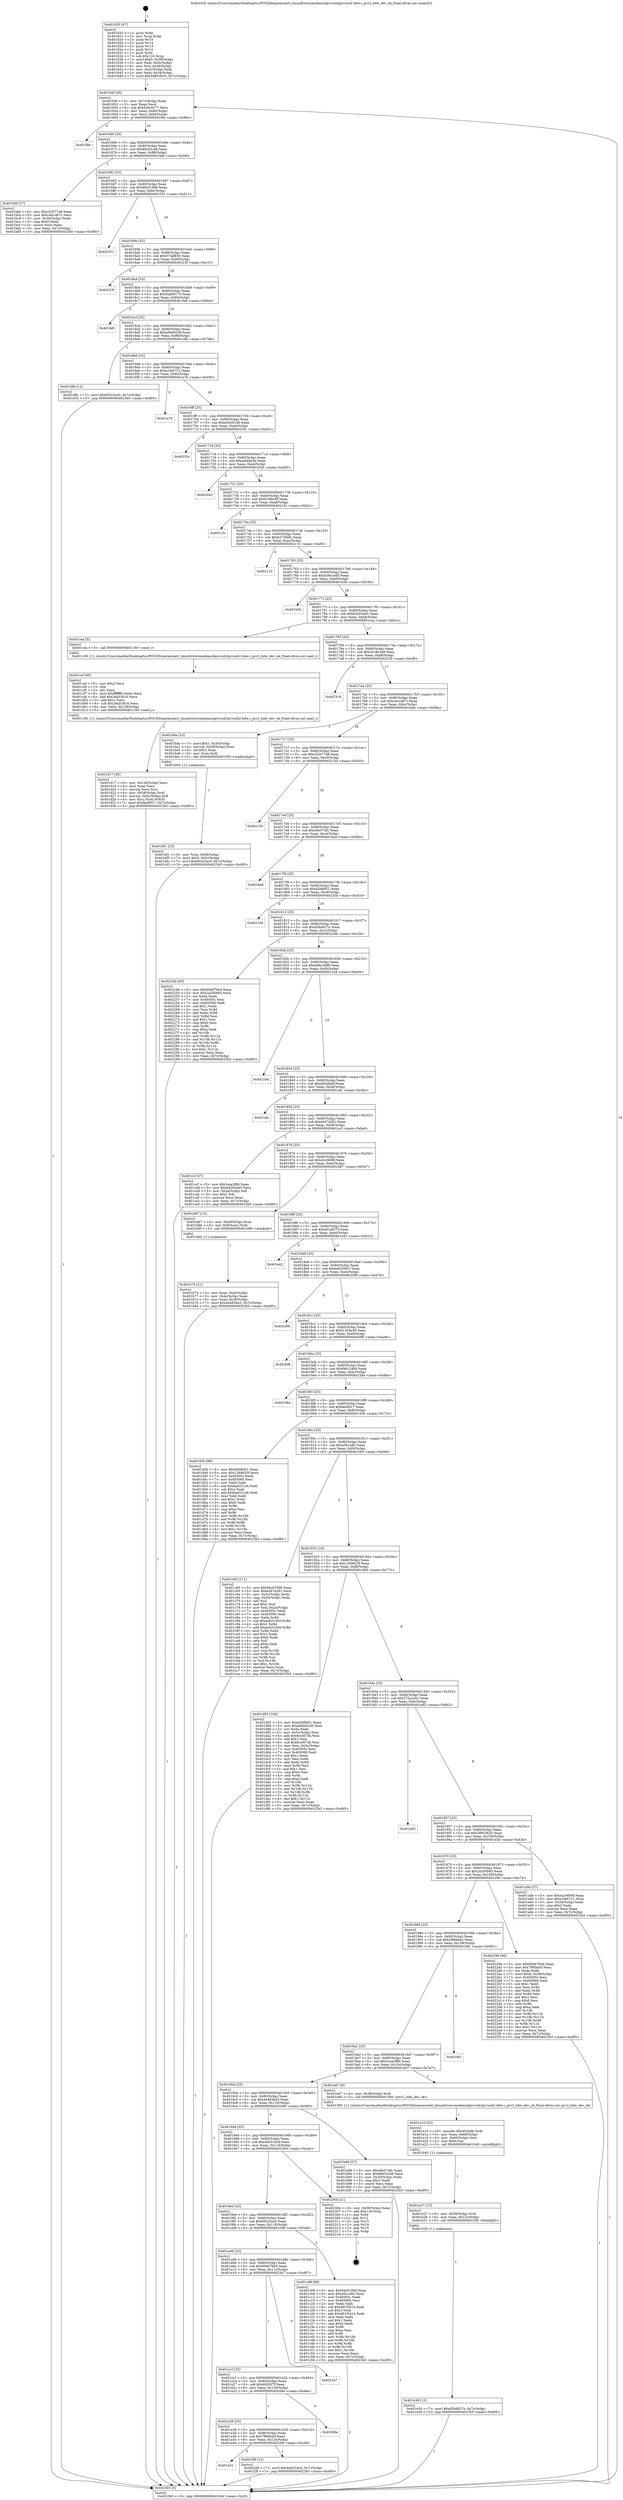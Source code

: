 digraph "0x401620" {
  label = "0x401620 (/mnt/c/Users/mathe/Desktop/tcc/POCII/binaries/extr_linuxdriversmediausbpvrusb2pvrusb2-hdw.c_pvr2_hdw_dev_ok_Final-ollvm.out::main(0))"
  labelloc = "t"
  node[shape=record]

  Entry [label="",width=0.3,height=0.3,shape=circle,fillcolor=black,style=filled]
  "0x40164f" [label="{
     0x40164f [26]\l
     | [instrs]\l
     &nbsp;&nbsp;0x40164f \<+3\>: mov -0x7c(%rbp),%eax\l
     &nbsp;&nbsp;0x401652 \<+2\>: mov %eax,%ecx\l
     &nbsp;&nbsp;0x401654 \<+6\>: sub $0x828c0c77,%ecx\l
     &nbsp;&nbsp;0x40165a \<+3\>: mov %eax,-0x80(%rbp)\l
     &nbsp;&nbsp;0x40165d \<+6\>: mov %ecx,-0x84(%rbp)\l
     &nbsp;&nbsp;0x401663 \<+6\>: je 0000000000401f8e \<main+0x96e\>\l
  }"]
  "0x401f8e" [label="{
     0x401f8e\l
  }", style=dashed]
  "0x401669" [label="{
     0x401669 [25]\l
     | [instrs]\l
     &nbsp;&nbsp;0x401669 \<+5\>: jmp 000000000040166e \<main+0x4e\>\l
     &nbsp;&nbsp;0x40166e \<+3\>: mov -0x80(%rbp),%eax\l
     &nbsp;&nbsp;0x401671 \<+5\>: sub $0x89e52ce6,%eax\l
     &nbsp;&nbsp;0x401676 \<+6\>: mov %eax,-0x88(%rbp)\l
     &nbsp;&nbsp;0x40167c \<+6\>: je 0000000000401bbf \<main+0x59f\>\l
  }"]
  Exit [label="",width=0.3,height=0.3,shape=circle,fillcolor=black,style=filled,peripheries=2]
  "0x401bbf" [label="{
     0x401bbf [27]\l
     | [instrs]\l
     &nbsp;&nbsp;0x401bbf \<+5\>: mov $0xc52077a8,%eax\l
     &nbsp;&nbsp;0x401bc4 \<+5\>: mov $0xc4a1d67c,%ecx\l
     &nbsp;&nbsp;0x401bc9 \<+3\>: mov -0x30(%rbp),%edx\l
     &nbsp;&nbsp;0x401bcc \<+3\>: cmp $0x0,%edx\l
     &nbsp;&nbsp;0x401bcf \<+3\>: cmove %ecx,%eax\l
     &nbsp;&nbsp;0x401bd2 \<+3\>: mov %eax,-0x7c(%rbp)\l
     &nbsp;&nbsp;0x401bd5 \<+5\>: jmp 00000000004023b5 \<main+0xd95\>\l
  }"]
  "0x401682" [label="{
     0x401682 [25]\l
     | [instrs]\l
     &nbsp;&nbsp;0x401682 \<+5\>: jmp 0000000000401687 \<main+0x67\>\l
     &nbsp;&nbsp;0x401687 \<+3\>: mov -0x80(%rbp),%eax\l
     &nbsp;&nbsp;0x40168a \<+5\>: sub $0x94c01906,%eax\l
     &nbsp;&nbsp;0x40168f \<+6\>: mov %eax,-0x8c(%rbp)\l
     &nbsp;&nbsp;0x401695 \<+6\>: je 0000000000402331 \<main+0xd11\>\l
  }"]
  "0x401a51" [label="{
     0x401a51\l
  }", style=dashed]
  "0x402331" [label="{
     0x402331\l
  }", style=dashed]
  "0x40169b" [label="{
     0x40169b [25]\l
     | [instrs]\l
     &nbsp;&nbsp;0x40169b \<+5\>: jmp 00000000004016a0 \<main+0x80\>\l
     &nbsp;&nbsp;0x4016a0 \<+3\>: mov -0x80(%rbp),%eax\l
     &nbsp;&nbsp;0x4016a3 \<+5\>: sub $0x973af850,%eax\l
     &nbsp;&nbsp;0x4016a8 \<+6\>: mov %eax,-0x90(%rbp)\l
     &nbsp;&nbsp;0x4016ae \<+6\>: je 000000000040223f \<main+0xc1f\>\l
  }"]
  "0x4022f8" [label="{
     0x4022f8 [12]\l
     | [instrs]\l
     &nbsp;&nbsp;0x4022f8 \<+7\>: movl $0x4dd31dcd,-0x7c(%rbp)\l
     &nbsp;&nbsp;0x4022ff \<+5\>: jmp 00000000004023b5 \<main+0xd95\>\l
  }"]
  "0x40223f" [label="{
     0x40223f\l
  }", style=dashed]
  "0x4016b4" [label="{
     0x4016b4 [25]\l
     | [instrs]\l
     &nbsp;&nbsp;0x4016b4 \<+5\>: jmp 00000000004016b9 \<main+0x99\>\l
     &nbsp;&nbsp;0x4016b9 \<+3\>: mov -0x80(%rbp),%eax\l
     &nbsp;&nbsp;0x4016bc \<+5\>: sub $0x9ad09173,%eax\l
     &nbsp;&nbsp;0x4016c1 \<+6\>: mov %eax,-0x94(%rbp)\l
     &nbsp;&nbsp;0x4016c7 \<+6\>: je 0000000000401fe6 \<main+0x9c6\>\l
  }"]
  "0x401a38" [label="{
     0x401a38 [25]\l
     | [instrs]\l
     &nbsp;&nbsp;0x401a38 \<+5\>: jmp 0000000000401a3d \<main+0x41d\>\l
     &nbsp;&nbsp;0x401a3d \<+3\>: mov -0x80(%rbp),%eax\l
     &nbsp;&nbsp;0x401a40 \<+5\>: sub $0x7f60bdcf,%eax\l
     &nbsp;&nbsp;0x401a45 \<+6\>: mov %eax,-0x124(%rbp)\l
     &nbsp;&nbsp;0x401a4b \<+6\>: je 00000000004022f8 \<main+0xcd8\>\l
  }"]
  "0x401fe6" [label="{
     0x401fe6\l
  }", style=dashed]
  "0x4016cd" [label="{
     0x4016cd [25]\l
     | [instrs]\l
     &nbsp;&nbsp;0x4016cd \<+5\>: jmp 00000000004016d2 \<main+0xb2\>\l
     &nbsp;&nbsp;0x4016d2 \<+3\>: mov -0x80(%rbp),%eax\l
     &nbsp;&nbsp;0x4016d5 \<+5\>: sub $0xa0bb02c8,%eax\l
     &nbsp;&nbsp;0x4016da \<+6\>: mov %eax,-0x98(%rbp)\l
     &nbsp;&nbsp;0x4016e0 \<+6\>: je 0000000000401dfb \<main+0x7db\>\l
  }"]
  "0x40208a" [label="{
     0x40208a\l
  }", style=dashed]
  "0x401dfb" [label="{
     0x401dfb [12]\l
     | [instrs]\l
     &nbsp;&nbsp;0x401dfb \<+7\>: movl $0x602c5ac0,-0x7c(%rbp)\l
     &nbsp;&nbsp;0x401e02 \<+5\>: jmp 00000000004023b5 \<main+0xd95\>\l
  }"]
  "0x4016e6" [label="{
     0x4016e6 [25]\l
     | [instrs]\l
     &nbsp;&nbsp;0x4016e6 \<+5\>: jmp 00000000004016eb \<main+0xcb\>\l
     &nbsp;&nbsp;0x4016eb \<+3\>: mov -0x80(%rbp),%eax\l
     &nbsp;&nbsp;0x4016ee \<+5\>: sub $0xa1feb721,%eax\l
     &nbsp;&nbsp;0x4016f3 \<+6\>: mov %eax,-0x9c(%rbp)\l
     &nbsp;&nbsp;0x4016f9 \<+6\>: je 0000000000401a76 \<main+0x456\>\l
  }"]
  "0x401a1f" [label="{
     0x401a1f [25]\l
     | [instrs]\l
     &nbsp;&nbsp;0x401a1f \<+5\>: jmp 0000000000401a24 \<main+0x404\>\l
     &nbsp;&nbsp;0x401a24 \<+3\>: mov -0x80(%rbp),%eax\l
     &nbsp;&nbsp;0x401a27 \<+5\>: sub $0x662fcf7f,%eax\l
     &nbsp;&nbsp;0x401a2c \<+6\>: mov %eax,-0x120(%rbp)\l
     &nbsp;&nbsp;0x401a32 \<+6\>: je 000000000040208a \<main+0xa6a\>\l
  }"]
  "0x401a76" [label="{
     0x401a76\l
  }", style=dashed]
  "0x4016ff" [label="{
     0x4016ff [25]\l
     | [instrs]\l
     &nbsp;&nbsp;0x4016ff \<+5\>: jmp 0000000000401704 \<main+0xe4\>\l
     &nbsp;&nbsp;0x401704 \<+3\>: mov -0x80(%rbp),%eax\l
     &nbsp;&nbsp;0x401707 \<+5\>: sub $0xa542914b,%eax\l
     &nbsp;&nbsp;0x40170c \<+6\>: mov %eax,-0xa0(%rbp)\l
     &nbsp;&nbsp;0x401712 \<+6\>: je 000000000040235c \<main+0xd3c\>\l
  }"]
  "0x4023a7" [label="{
     0x4023a7\l
  }", style=dashed]
  "0x40235c" [label="{
     0x40235c\l
  }", style=dashed]
  "0x401718" [label="{
     0x401718 [25]\l
     | [instrs]\l
     &nbsp;&nbsp;0x401718 \<+5\>: jmp 000000000040171d \<main+0xfd\>\l
     &nbsp;&nbsp;0x40171d \<+3\>: mov -0x80(%rbp),%eax\l
     &nbsp;&nbsp;0x401720 \<+5\>: sub $0xaa0f4b3e,%eax\l
     &nbsp;&nbsp;0x401725 \<+6\>: mov %eax,-0xa4(%rbp)\l
     &nbsp;&nbsp;0x40172b \<+6\>: je 00000000004020a5 \<main+0xa85\>\l
  }"]
  "0x401e36" [label="{
     0x401e36 [12]\l
     | [instrs]\l
     &nbsp;&nbsp;0x401e36 \<+7\>: movl $0xd54d627e,-0x7c(%rbp)\l
     &nbsp;&nbsp;0x401e3d \<+5\>: jmp 00000000004023b5 \<main+0xd95\>\l
  }"]
  "0x4020a5" [label="{
     0x4020a5\l
  }", style=dashed]
  "0x401731" [label="{
     0x401731 [25]\l
     | [instrs]\l
     &nbsp;&nbsp;0x401731 \<+5\>: jmp 0000000000401736 \<main+0x116\>\l
     &nbsp;&nbsp;0x401736 \<+3\>: mov -0x80(%rbp),%eax\l
     &nbsp;&nbsp;0x401739 \<+5\>: sub $0xb184e5ff,%eax\l
     &nbsp;&nbsp;0x40173e \<+6\>: mov %eax,-0xa8(%rbp)\l
     &nbsp;&nbsp;0x401744 \<+6\>: je 000000000040215c \<main+0xb3c\>\l
  }"]
  "0x401e27" [label="{
     0x401e27 [15]\l
     | [instrs]\l
     &nbsp;&nbsp;0x401e27 \<+4\>: mov -0x58(%rbp),%rdi\l
     &nbsp;&nbsp;0x401e2b \<+6\>: mov %eax,-0x12c(%rbp)\l
     &nbsp;&nbsp;0x401e31 \<+5\>: call 0000000000401030 \<free@plt\>\l
     | [calls]\l
     &nbsp;&nbsp;0x401030 \{1\} (unknown)\l
  }"]
  "0x40215c" [label="{
     0x40215c\l
  }", style=dashed]
  "0x40174a" [label="{
     0x40174a [25]\l
     | [instrs]\l
     &nbsp;&nbsp;0x40174a \<+5\>: jmp 000000000040174f \<main+0x12f\>\l
     &nbsp;&nbsp;0x40174f \<+3\>: mov -0x80(%rbp),%eax\l
     &nbsp;&nbsp;0x401752 \<+5\>: sub $0xb2726bfc,%eax\l
     &nbsp;&nbsp;0x401757 \<+6\>: mov %eax,-0xac(%rbp)\l
     &nbsp;&nbsp;0x40175d \<+6\>: je 0000000000402115 \<main+0xaf5\>\l
  }"]
  "0x401e10" [label="{
     0x401e10 [23]\l
     | [instrs]\l
     &nbsp;&nbsp;0x401e10 \<+10\>: movabs $0x4030d6,%rdi\l
     &nbsp;&nbsp;0x401e1a \<+3\>: mov %eax,-0x60(%rbp)\l
     &nbsp;&nbsp;0x401e1d \<+3\>: mov -0x60(%rbp),%esi\l
     &nbsp;&nbsp;0x401e20 \<+2\>: mov $0x0,%al\l
     &nbsp;&nbsp;0x401e22 \<+5\>: call 0000000000401040 \<printf@plt\>\l
     | [calls]\l
     &nbsp;&nbsp;0x401040 \{1\} (unknown)\l
  }"]
  "0x402115" [label="{
     0x402115\l
  }", style=dashed]
  "0x401763" [label="{
     0x401763 [25]\l
     | [instrs]\l
     &nbsp;&nbsp;0x401763 \<+5\>: jmp 0000000000401768 \<main+0x148\>\l
     &nbsp;&nbsp;0x401768 \<+3\>: mov -0x80(%rbp),%eax\l
     &nbsp;&nbsp;0x40176b \<+5\>: sub $0xb38cc4d5,%eax\l
     &nbsp;&nbsp;0x401770 \<+6\>: mov %eax,-0xb0(%rbp)\l
     &nbsp;&nbsp;0x401776 \<+6\>: je 0000000000401b5b \<main+0x53b\>\l
  }"]
  "0x401d17" [label="{
     0x401d17 [36]\l
     | [instrs]\l
     &nbsp;&nbsp;0x401d17 \<+6\>: mov -0x128(%rbp),%ecx\l
     &nbsp;&nbsp;0x401d1d \<+3\>: imul %eax,%ecx\l
     &nbsp;&nbsp;0x401d20 \<+3\>: movslq %ecx,%rsi\l
     &nbsp;&nbsp;0x401d23 \<+4\>: mov -0x58(%rbp),%rdi\l
     &nbsp;&nbsp;0x401d27 \<+4\>: movslq -0x5c(%rbp),%r8\l
     &nbsp;&nbsp;0x401d2b \<+4\>: mov %rsi,(%rdi,%r8,8)\l
     &nbsp;&nbsp;0x401d2f \<+7\>: movl $0xfaaf0f17,-0x7c(%rbp)\l
     &nbsp;&nbsp;0x401d36 \<+5\>: jmp 00000000004023b5 \<main+0xd95\>\l
  }"]
  "0x401b5b" [label="{
     0x401b5b\l
  }", style=dashed]
  "0x40177c" [label="{
     0x40177c [25]\l
     | [instrs]\l
     &nbsp;&nbsp;0x40177c \<+5\>: jmp 0000000000401781 \<main+0x161\>\l
     &nbsp;&nbsp;0x401781 \<+3\>: mov -0x80(%rbp),%eax\l
     &nbsp;&nbsp;0x401784 \<+5\>: sub $0xb4265a45,%eax\l
     &nbsp;&nbsp;0x401789 \<+6\>: mov %eax,-0xb4(%rbp)\l
     &nbsp;&nbsp;0x40178f \<+6\>: je 0000000000401cea \<main+0x6ca\>\l
  }"]
  "0x401cef" [label="{
     0x401cef [40]\l
     | [instrs]\l
     &nbsp;&nbsp;0x401cef \<+5\>: mov $0x2,%ecx\l
     &nbsp;&nbsp;0x401cf4 \<+1\>: cltd\l
     &nbsp;&nbsp;0x401cf5 \<+2\>: idiv %ecx\l
     &nbsp;&nbsp;0x401cf7 \<+6\>: imul $0xfffffffe,%edx,%ecx\l
     &nbsp;&nbsp;0x401cfd \<+6\>: add $0x26a53916,%ecx\l
     &nbsp;&nbsp;0x401d03 \<+3\>: add $0x1,%ecx\l
     &nbsp;&nbsp;0x401d06 \<+6\>: sub $0x26a53916,%ecx\l
     &nbsp;&nbsp;0x401d0c \<+6\>: mov %ecx,-0x128(%rbp)\l
     &nbsp;&nbsp;0x401d12 \<+5\>: call 0000000000401160 \<next_i\>\l
     | [calls]\l
     &nbsp;&nbsp;0x401160 \{1\} (/mnt/c/Users/mathe/Desktop/tcc/POCII/binaries/extr_linuxdriversmediausbpvrusb2pvrusb2-hdw.c_pvr2_hdw_dev_ok_Final-ollvm.out::next_i)\l
  }"]
  "0x401cea" [label="{
     0x401cea [5]\l
     | [instrs]\l
     &nbsp;&nbsp;0x401cea \<+5\>: call 0000000000401160 \<next_i\>\l
     | [calls]\l
     &nbsp;&nbsp;0x401160 \{1\} (/mnt/c/Users/mathe/Desktop/tcc/POCII/binaries/extr_linuxdriversmediausbpvrusb2pvrusb2-hdw.c_pvr2_hdw_dev_ok_Final-ollvm.out::next_i)\l
  }"]
  "0x401795" [label="{
     0x401795 [25]\l
     | [instrs]\l
     &nbsp;&nbsp;0x401795 \<+5\>: jmp 000000000040179a \<main+0x17a\>\l
     &nbsp;&nbsp;0x40179a \<+3\>: mov -0x80(%rbp),%eax\l
     &nbsp;&nbsp;0x40179d \<+5\>: sub $0xc018b3d8,%eax\l
     &nbsp;&nbsp;0x4017a2 \<+6\>: mov %eax,-0xb8(%rbp)\l
     &nbsp;&nbsp;0x4017a8 \<+6\>: je 0000000000402319 \<main+0xcf9\>\l
  }"]
  "0x401a06" [label="{
     0x401a06 [25]\l
     | [instrs]\l
     &nbsp;&nbsp;0x401a06 \<+5\>: jmp 0000000000401a0b \<main+0x3eb\>\l
     &nbsp;&nbsp;0x401a0b \<+3\>: mov -0x80(%rbp),%eax\l
     &nbsp;&nbsp;0x401a0e \<+5\>: sub $0x60467bb4,%eax\l
     &nbsp;&nbsp;0x401a13 \<+6\>: mov %eax,-0x11c(%rbp)\l
     &nbsp;&nbsp;0x401a19 \<+6\>: je 00000000004023a7 \<main+0xd87\>\l
  }"]
  "0x402319" [label="{
     0x402319\l
  }", style=dashed]
  "0x4017ae" [label="{
     0x4017ae [25]\l
     | [instrs]\l
     &nbsp;&nbsp;0x4017ae \<+5\>: jmp 00000000004017b3 \<main+0x193\>\l
     &nbsp;&nbsp;0x4017b3 \<+3\>: mov -0x80(%rbp),%eax\l
     &nbsp;&nbsp;0x4017b6 \<+5\>: sub $0xc4a1d67c,%eax\l
     &nbsp;&nbsp;0x4017bb \<+6\>: mov %eax,-0xbc(%rbp)\l
     &nbsp;&nbsp;0x4017c1 \<+6\>: je 0000000000401bda \<main+0x5ba\>\l
  }"]
  "0x401c08" [label="{
     0x401c08 [88]\l
     | [instrs]\l
     &nbsp;&nbsp;0x401c08 \<+5\>: mov $0x94c01906,%eax\l
     &nbsp;&nbsp;0x401c0d \<+5\>: mov $0xa5b1a82,%ecx\l
     &nbsp;&nbsp;0x401c12 \<+7\>: mov 0x40505c,%edx\l
     &nbsp;&nbsp;0x401c19 \<+7\>: mov 0x405060,%esi\l
     &nbsp;&nbsp;0x401c20 \<+2\>: mov %edx,%edi\l
     &nbsp;&nbsp;0x401c22 \<+6\>: sub $0xd91f3414,%edi\l
     &nbsp;&nbsp;0x401c28 \<+3\>: sub $0x1,%edi\l
     &nbsp;&nbsp;0x401c2b \<+6\>: add $0xd91f3414,%edi\l
     &nbsp;&nbsp;0x401c31 \<+3\>: imul %edi,%edx\l
     &nbsp;&nbsp;0x401c34 \<+3\>: and $0x1,%edx\l
     &nbsp;&nbsp;0x401c37 \<+3\>: cmp $0x0,%edx\l
     &nbsp;&nbsp;0x401c3a \<+4\>: sete %r8b\l
     &nbsp;&nbsp;0x401c3e \<+3\>: cmp $0xa,%esi\l
     &nbsp;&nbsp;0x401c41 \<+4\>: setl %r9b\l
     &nbsp;&nbsp;0x401c45 \<+3\>: mov %r8b,%r10b\l
     &nbsp;&nbsp;0x401c48 \<+3\>: and %r9b,%r10b\l
     &nbsp;&nbsp;0x401c4b \<+3\>: xor %r9b,%r8b\l
     &nbsp;&nbsp;0x401c4e \<+3\>: or %r8b,%r10b\l
     &nbsp;&nbsp;0x401c51 \<+4\>: test $0x1,%r10b\l
     &nbsp;&nbsp;0x401c55 \<+3\>: cmovne %ecx,%eax\l
     &nbsp;&nbsp;0x401c58 \<+3\>: mov %eax,-0x7c(%rbp)\l
     &nbsp;&nbsp;0x401c5b \<+5\>: jmp 00000000004023b5 \<main+0xd95\>\l
  }"]
  "0x401bda" [label="{
     0x401bda [23]\l
     | [instrs]\l
     &nbsp;&nbsp;0x401bda \<+7\>: movl $0x1,-0x50(%rbp)\l
     &nbsp;&nbsp;0x401be1 \<+4\>: movslq -0x50(%rbp),%rax\l
     &nbsp;&nbsp;0x401be5 \<+4\>: shl $0x3,%rax\l
     &nbsp;&nbsp;0x401be9 \<+3\>: mov %rax,%rdi\l
     &nbsp;&nbsp;0x401bec \<+5\>: call 0000000000401050 \<malloc@plt\>\l
     | [calls]\l
     &nbsp;&nbsp;0x401050 \{1\} (unknown)\l
  }"]
  "0x4017c7" [label="{
     0x4017c7 [25]\l
     | [instrs]\l
     &nbsp;&nbsp;0x4017c7 \<+5\>: jmp 00000000004017cc \<main+0x1ac\>\l
     &nbsp;&nbsp;0x4017cc \<+3\>: mov -0x80(%rbp),%eax\l
     &nbsp;&nbsp;0x4017cf \<+5\>: sub $0xc52077a8,%eax\l
     &nbsp;&nbsp;0x4017d4 \<+6\>: mov %eax,-0xc0(%rbp)\l
     &nbsp;&nbsp;0x4017da \<+6\>: je 0000000000402150 \<main+0xb30\>\l
  }"]
  "0x4019ed" [label="{
     0x4019ed [25]\l
     | [instrs]\l
     &nbsp;&nbsp;0x4019ed \<+5\>: jmp 00000000004019f2 \<main+0x3d2\>\l
     &nbsp;&nbsp;0x4019f2 \<+3\>: mov -0x80(%rbp),%eax\l
     &nbsp;&nbsp;0x4019f5 \<+5\>: sub $0x602c5ac0,%eax\l
     &nbsp;&nbsp;0x4019fa \<+6\>: mov %eax,-0x118(%rbp)\l
     &nbsp;&nbsp;0x401a00 \<+6\>: je 0000000000401c08 \<main+0x5e8\>\l
  }"]
  "0x402150" [label="{
     0x402150\l
  }", style=dashed]
  "0x4017e0" [label="{
     0x4017e0 [25]\l
     | [instrs]\l
     &nbsp;&nbsp;0x4017e0 \<+5\>: jmp 00000000004017e5 \<main+0x1c5\>\l
     &nbsp;&nbsp;0x4017e5 \<+3\>: mov -0x80(%rbp),%eax\l
     &nbsp;&nbsp;0x4017e8 \<+5\>: sub $0xc8e574fc,%eax\l
     &nbsp;&nbsp;0x4017ed \<+6\>: mov %eax,-0xc4(%rbp)\l
     &nbsp;&nbsp;0x4017f3 \<+6\>: je 0000000000401ba4 \<main+0x584\>\l
  }"]
  "0x402304" [label="{
     0x402304 [21]\l
     | [instrs]\l
     &nbsp;&nbsp;0x402304 \<+3\>: mov -0x38(%rbp),%eax\l
     &nbsp;&nbsp;0x402307 \<+7\>: add $0x118,%rsp\l
     &nbsp;&nbsp;0x40230e \<+1\>: pop %rbx\l
     &nbsp;&nbsp;0x40230f \<+2\>: pop %r12\l
     &nbsp;&nbsp;0x402311 \<+2\>: pop %r13\l
     &nbsp;&nbsp;0x402313 \<+2\>: pop %r14\l
     &nbsp;&nbsp;0x402315 \<+2\>: pop %r15\l
     &nbsp;&nbsp;0x402317 \<+1\>: pop %rbp\l
     &nbsp;&nbsp;0x402318 \<+1\>: ret\l
  }"]
  "0x401ba4" [label="{
     0x401ba4\l
  }", style=dashed]
  "0x4017f9" [label="{
     0x4017f9 [25]\l
     | [instrs]\l
     &nbsp;&nbsp;0x4017f9 \<+5\>: jmp 00000000004017fe \<main+0x1de\>\l
     &nbsp;&nbsp;0x4017fe \<+3\>: mov -0x80(%rbp),%eax\l
     &nbsp;&nbsp;0x401801 \<+5\>: sub $0xd2fdfd51,%eax\l
     &nbsp;&nbsp;0x401806 \<+6\>: mov %eax,-0xc8(%rbp)\l
     &nbsp;&nbsp;0x40180c \<+6\>: je 000000000040233d \<main+0xd1d\>\l
  }"]
  "0x401bf1" [label="{
     0x401bf1 [23]\l
     | [instrs]\l
     &nbsp;&nbsp;0x401bf1 \<+4\>: mov %rax,-0x58(%rbp)\l
     &nbsp;&nbsp;0x401bf5 \<+7\>: movl $0x0,-0x5c(%rbp)\l
     &nbsp;&nbsp;0x401bfc \<+7\>: movl $0x602c5ac0,-0x7c(%rbp)\l
     &nbsp;&nbsp;0x401c03 \<+5\>: jmp 00000000004023b5 \<main+0xd95\>\l
  }"]
  "0x40233d" [label="{
     0x40233d\l
  }", style=dashed]
  "0x401812" [label="{
     0x401812 [25]\l
     | [instrs]\l
     &nbsp;&nbsp;0x401812 \<+5\>: jmp 0000000000401817 \<main+0x1f7\>\l
     &nbsp;&nbsp;0x401817 \<+3\>: mov -0x80(%rbp),%eax\l
     &nbsp;&nbsp;0x40181a \<+5\>: sub $0xd54d627e,%eax\l
     &nbsp;&nbsp;0x40181f \<+6\>: mov %eax,-0xcc(%rbp)\l
     &nbsp;&nbsp;0x401825 \<+6\>: je 000000000040224b \<main+0xc2b\>\l
  }"]
  "0x4019d4" [label="{
     0x4019d4 [25]\l
     | [instrs]\l
     &nbsp;&nbsp;0x4019d4 \<+5\>: jmp 00000000004019d9 \<main+0x3b9\>\l
     &nbsp;&nbsp;0x4019d9 \<+3\>: mov -0x80(%rbp),%eax\l
     &nbsp;&nbsp;0x4019dc \<+5\>: sub $0x4dd31dcd,%eax\l
     &nbsp;&nbsp;0x4019e1 \<+6\>: mov %eax,-0x114(%rbp)\l
     &nbsp;&nbsp;0x4019e7 \<+6\>: je 0000000000402304 \<main+0xce4\>\l
  }"]
  "0x40224b" [label="{
     0x40224b [83]\l
     | [instrs]\l
     &nbsp;&nbsp;0x40224b \<+5\>: mov $0x60467bb4,%eax\l
     &nbsp;&nbsp;0x402250 \<+5\>: mov $0x2a295b83,%ecx\l
     &nbsp;&nbsp;0x402255 \<+2\>: xor %edx,%edx\l
     &nbsp;&nbsp;0x402257 \<+7\>: mov 0x40505c,%esi\l
     &nbsp;&nbsp;0x40225e \<+7\>: mov 0x405060,%edi\l
     &nbsp;&nbsp;0x402265 \<+3\>: sub $0x1,%edx\l
     &nbsp;&nbsp;0x402268 \<+3\>: mov %esi,%r8d\l
     &nbsp;&nbsp;0x40226b \<+3\>: add %edx,%r8d\l
     &nbsp;&nbsp;0x40226e \<+4\>: imul %r8d,%esi\l
     &nbsp;&nbsp;0x402272 \<+3\>: and $0x1,%esi\l
     &nbsp;&nbsp;0x402275 \<+3\>: cmp $0x0,%esi\l
     &nbsp;&nbsp;0x402278 \<+4\>: sete %r9b\l
     &nbsp;&nbsp;0x40227c \<+3\>: cmp $0xa,%edi\l
     &nbsp;&nbsp;0x40227f \<+4\>: setl %r10b\l
     &nbsp;&nbsp;0x402283 \<+3\>: mov %r9b,%r11b\l
     &nbsp;&nbsp;0x402286 \<+3\>: and %r10b,%r11b\l
     &nbsp;&nbsp;0x402289 \<+3\>: xor %r10b,%r9b\l
     &nbsp;&nbsp;0x40228c \<+3\>: or %r9b,%r11b\l
     &nbsp;&nbsp;0x40228f \<+4\>: test $0x1,%r11b\l
     &nbsp;&nbsp;0x402293 \<+3\>: cmovne %ecx,%eax\l
     &nbsp;&nbsp;0x402296 \<+3\>: mov %eax,-0x7c(%rbp)\l
     &nbsp;&nbsp;0x402299 \<+5\>: jmp 00000000004023b5 \<main+0xd95\>\l
  }"]
  "0x40182b" [label="{
     0x40182b [25]\l
     | [instrs]\l
     &nbsp;&nbsp;0x40182b \<+5\>: jmp 0000000000401830 \<main+0x210\>\l
     &nbsp;&nbsp;0x401830 \<+3\>: mov -0x80(%rbp),%eax\l
     &nbsp;&nbsp;0x401833 \<+5\>: sub $0xd66c3d99,%eax\l
     &nbsp;&nbsp;0x401838 \<+6\>: mov %eax,-0xd0(%rbp)\l
     &nbsp;&nbsp;0x40183e \<+6\>: je 00000000004021b4 \<main+0xb94\>\l
  }"]
  "0x401b89" [label="{
     0x401b89 [27]\l
     | [instrs]\l
     &nbsp;&nbsp;0x401b89 \<+5\>: mov $0xc8e574fc,%eax\l
     &nbsp;&nbsp;0x401b8e \<+5\>: mov $0x89e52ce6,%ecx\l
     &nbsp;&nbsp;0x401b93 \<+3\>: mov -0x30(%rbp),%edx\l
     &nbsp;&nbsp;0x401b96 \<+3\>: cmp $0x1,%edx\l
     &nbsp;&nbsp;0x401b99 \<+3\>: cmovl %ecx,%eax\l
     &nbsp;&nbsp;0x401b9c \<+3\>: mov %eax,-0x7c(%rbp)\l
     &nbsp;&nbsp;0x401b9f \<+5\>: jmp 00000000004023b5 \<main+0xd95\>\l
  }"]
  "0x4021b4" [label="{
     0x4021b4\l
  }", style=dashed]
  "0x401844" [label="{
     0x401844 [25]\l
     | [instrs]\l
     &nbsp;&nbsp;0x401844 \<+5\>: jmp 0000000000401849 \<main+0x229\>\l
     &nbsp;&nbsp;0x401849 \<+3\>: mov -0x80(%rbp),%eax\l
     &nbsp;&nbsp;0x40184c \<+5\>: sub $0xdd2a6a4f,%eax\l
     &nbsp;&nbsp;0x401851 \<+6\>: mov %eax,-0xd4(%rbp)\l
     &nbsp;&nbsp;0x401857 \<+6\>: je 0000000000401afc \<main+0x4dc\>\l
  }"]
  "0x4019bb" [label="{
     0x4019bb [25]\l
     | [instrs]\l
     &nbsp;&nbsp;0x4019bb \<+5\>: jmp 00000000004019c0 \<main+0x3a0\>\l
     &nbsp;&nbsp;0x4019c0 \<+3\>: mov -0x80(%rbp),%eax\l
     &nbsp;&nbsp;0x4019c3 \<+5\>: sub $0x44483b43,%eax\l
     &nbsp;&nbsp;0x4019c8 \<+6\>: mov %eax,-0x110(%rbp)\l
     &nbsp;&nbsp;0x4019ce \<+6\>: je 0000000000401b89 \<main+0x569\>\l
  }"]
  "0x401afc" [label="{
     0x401afc\l
  }", style=dashed]
  "0x40185d" [label="{
     0x40185d [25]\l
     | [instrs]\l
     &nbsp;&nbsp;0x40185d \<+5\>: jmp 0000000000401862 \<main+0x242\>\l
     &nbsp;&nbsp;0x401862 \<+3\>: mov -0x80(%rbp),%eax\l
     &nbsp;&nbsp;0x401865 \<+5\>: sub $0xe047a281,%eax\l
     &nbsp;&nbsp;0x40186a \<+6\>: mov %eax,-0xd8(%rbp)\l
     &nbsp;&nbsp;0x401870 \<+6\>: je 0000000000401ccf \<main+0x6af\>\l
  }"]
  "0x401e07" [label="{
     0x401e07 [9]\l
     | [instrs]\l
     &nbsp;&nbsp;0x401e07 \<+4\>: mov -0x58(%rbp),%rdi\l
     &nbsp;&nbsp;0x401e0b \<+5\>: call 0000000000401560 \<pvr2_hdw_dev_ok\>\l
     | [calls]\l
     &nbsp;&nbsp;0x401560 \{1\} (/mnt/c/Users/mathe/Desktop/tcc/POCII/binaries/extr_linuxdriversmediausbpvrusb2pvrusb2-hdw.c_pvr2_hdw_dev_ok_Final-ollvm.out::pvr2_hdw_dev_ok)\l
  }"]
  "0x401ccf" [label="{
     0x401ccf [27]\l
     | [instrs]\l
     &nbsp;&nbsp;0x401ccf \<+5\>: mov $0x3cea3f8b,%eax\l
     &nbsp;&nbsp;0x401cd4 \<+5\>: mov $0xb4265a45,%ecx\l
     &nbsp;&nbsp;0x401cd9 \<+3\>: mov -0x2a(%rbp),%dl\l
     &nbsp;&nbsp;0x401cdc \<+3\>: test $0x1,%dl\l
     &nbsp;&nbsp;0x401cdf \<+3\>: cmovne %ecx,%eax\l
     &nbsp;&nbsp;0x401ce2 \<+3\>: mov %eax,-0x7c(%rbp)\l
     &nbsp;&nbsp;0x401ce5 \<+5\>: jmp 00000000004023b5 \<main+0xd95\>\l
  }"]
  "0x401876" [label="{
     0x401876 [25]\l
     | [instrs]\l
     &nbsp;&nbsp;0x401876 \<+5\>: jmp 000000000040187b \<main+0x25b\>\l
     &nbsp;&nbsp;0x40187b \<+3\>: mov -0x80(%rbp),%eax\l
     &nbsp;&nbsp;0x40187e \<+5\>: sub $0xe2c0606f,%eax\l
     &nbsp;&nbsp;0x401883 \<+6\>: mov %eax,-0xdc(%rbp)\l
     &nbsp;&nbsp;0x401889 \<+6\>: je 0000000000401b67 \<main+0x547\>\l
  }"]
  "0x4019a2" [label="{
     0x4019a2 [25]\l
     | [instrs]\l
     &nbsp;&nbsp;0x4019a2 \<+5\>: jmp 00000000004019a7 \<main+0x387\>\l
     &nbsp;&nbsp;0x4019a7 \<+3\>: mov -0x80(%rbp),%eax\l
     &nbsp;&nbsp;0x4019aa \<+5\>: sub $0x3cea3f8b,%eax\l
     &nbsp;&nbsp;0x4019af \<+6\>: mov %eax,-0x10c(%rbp)\l
     &nbsp;&nbsp;0x4019b5 \<+6\>: je 0000000000401e07 \<main+0x7e7\>\l
  }"]
  "0x401b67" [label="{
     0x401b67 [13]\l
     | [instrs]\l
     &nbsp;&nbsp;0x401b67 \<+4\>: mov -0x48(%rbp),%rax\l
     &nbsp;&nbsp;0x401b6b \<+4\>: mov 0x8(%rax),%rdi\l
     &nbsp;&nbsp;0x401b6f \<+5\>: call 0000000000401060 \<atoi@plt\>\l
     | [calls]\l
     &nbsp;&nbsp;0x401060 \{1\} (unknown)\l
  }"]
  "0x40188f" [label="{
     0x40188f [25]\l
     | [instrs]\l
     &nbsp;&nbsp;0x40188f \<+5\>: jmp 0000000000401894 \<main+0x274\>\l
     &nbsp;&nbsp;0x401894 \<+3\>: mov -0x80(%rbp),%eax\l
     &nbsp;&nbsp;0x401897 \<+5\>: sub $0xe61ef370,%eax\l
     &nbsp;&nbsp;0x40189c \<+6\>: mov %eax,-0xe0(%rbp)\l
     &nbsp;&nbsp;0x4018a2 \<+6\>: je 0000000000401e42 \<main+0x822\>\l
  }"]
  "0x401f82" [label="{
     0x401f82\l
  }", style=dashed]
  "0x401e42" [label="{
     0x401e42\l
  }", style=dashed]
  "0x4018a8" [label="{
     0x4018a8 [25]\l
     | [instrs]\l
     &nbsp;&nbsp;0x4018a8 \<+5\>: jmp 00000000004018ad \<main+0x28d\>\l
     &nbsp;&nbsp;0x4018ad \<+3\>: mov -0x80(%rbp),%eax\l
     &nbsp;&nbsp;0x4018b0 \<+5\>: sub $0xee923601,%eax\l
     &nbsp;&nbsp;0x4018b5 \<+6\>: mov %eax,-0xe4(%rbp)\l
     &nbsp;&nbsp;0x4018bb \<+6\>: je 0000000000402396 \<main+0xd76\>\l
  }"]
  "0x401989" [label="{
     0x401989 [25]\l
     | [instrs]\l
     &nbsp;&nbsp;0x401989 \<+5\>: jmp 000000000040198e \<main+0x36e\>\l
     &nbsp;&nbsp;0x40198e \<+3\>: mov -0x80(%rbp),%eax\l
     &nbsp;&nbsp;0x401991 \<+5\>: sub $0x2f96e8a2,%eax\l
     &nbsp;&nbsp;0x401996 \<+6\>: mov %eax,-0x108(%rbp)\l
     &nbsp;&nbsp;0x40199c \<+6\>: je 0000000000401f82 \<main+0x962\>\l
  }"]
  "0x402396" [label="{
     0x402396\l
  }", style=dashed]
  "0x4018c1" [label="{
     0x4018c1 [25]\l
     | [instrs]\l
     &nbsp;&nbsp;0x4018c1 \<+5\>: jmp 00000000004018c6 \<main+0x2a6\>\l
     &nbsp;&nbsp;0x4018c6 \<+3\>: mov -0x80(%rbp),%eax\l
     &nbsp;&nbsp;0x4018c9 \<+5\>: sub $0xf1355e49,%eax\l
     &nbsp;&nbsp;0x4018ce \<+6\>: mov %eax,-0xe8(%rbp)\l
     &nbsp;&nbsp;0x4018d4 \<+6\>: je 00000000004020f6 \<main+0xad6\>\l
  }"]
  "0x40229e" [label="{
     0x40229e [90]\l
     | [instrs]\l
     &nbsp;&nbsp;0x40229e \<+5\>: mov $0x60467bb4,%eax\l
     &nbsp;&nbsp;0x4022a3 \<+5\>: mov $0x7f60bdcf,%ecx\l
     &nbsp;&nbsp;0x4022a8 \<+2\>: xor %edx,%edx\l
     &nbsp;&nbsp;0x4022aa \<+7\>: movl $0x0,-0x38(%rbp)\l
     &nbsp;&nbsp;0x4022b1 \<+7\>: mov 0x40505c,%esi\l
     &nbsp;&nbsp;0x4022b8 \<+7\>: mov 0x405060,%edi\l
     &nbsp;&nbsp;0x4022bf \<+3\>: sub $0x1,%edx\l
     &nbsp;&nbsp;0x4022c2 \<+3\>: mov %esi,%r8d\l
     &nbsp;&nbsp;0x4022c5 \<+3\>: add %edx,%r8d\l
     &nbsp;&nbsp;0x4022c8 \<+4\>: imul %r8d,%esi\l
     &nbsp;&nbsp;0x4022cc \<+3\>: and $0x1,%esi\l
     &nbsp;&nbsp;0x4022cf \<+3\>: cmp $0x0,%esi\l
     &nbsp;&nbsp;0x4022d2 \<+4\>: sete %r9b\l
     &nbsp;&nbsp;0x4022d6 \<+3\>: cmp $0xa,%edi\l
     &nbsp;&nbsp;0x4022d9 \<+4\>: setl %r10b\l
     &nbsp;&nbsp;0x4022dd \<+3\>: mov %r9b,%r11b\l
     &nbsp;&nbsp;0x4022e0 \<+3\>: and %r10b,%r11b\l
     &nbsp;&nbsp;0x4022e3 \<+3\>: xor %r10b,%r9b\l
     &nbsp;&nbsp;0x4022e6 \<+3\>: or %r9b,%r11b\l
     &nbsp;&nbsp;0x4022e9 \<+4\>: test $0x1,%r11b\l
     &nbsp;&nbsp;0x4022ed \<+3\>: cmovne %ecx,%eax\l
     &nbsp;&nbsp;0x4022f0 \<+3\>: mov %eax,-0x7c(%rbp)\l
     &nbsp;&nbsp;0x4022f3 \<+5\>: jmp 00000000004023b5 \<main+0xd95\>\l
  }"]
  "0x4020f6" [label="{
     0x4020f6\l
  }", style=dashed]
  "0x4018da" [label="{
     0x4018da [25]\l
     | [instrs]\l
     &nbsp;&nbsp;0x4018da \<+5\>: jmp 00000000004018df \<main+0x2bf\>\l
     &nbsp;&nbsp;0x4018df \<+3\>: mov -0x80(%rbp),%eax\l
     &nbsp;&nbsp;0x4018e2 \<+5\>: sub $0xf46124b9,%eax\l
     &nbsp;&nbsp;0x4018e7 \<+6\>: mov %eax,-0xec(%rbp)\l
     &nbsp;&nbsp;0x4018ed \<+6\>: je 000000000040238a \<main+0xd6a\>\l
  }"]
  "0x401b74" [label="{
     0x401b74 [21]\l
     | [instrs]\l
     &nbsp;&nbsp;0x401b74 \<+3\>: mov %eax,-0x4c(%rbp)\l
     &nbsp;&nbsp;0x401b77 \<+3\>: mov -0x4c(%rbp),%eax\l
     &nbsp;&nbsp;0x401b7a \<+3\>: mov %eax,-0x30(%rbp)\l
     &nbsp;&nbsp;0x401b7d \<+7\>: movl $0x44483b43,-0x7c(%rbp)\l
     &nbsp;&nbsp;0x401b84 \<+5\>: jmp 00000000004023b5 \<main+0xd95\>\l
  }"]
  "0x40238a" [label="{
     0x40238a\l
  }", style=dashed]
  "0x4018f3" [label="{
     0x4018f3 [25]\l
     | [instrs]\l
     &nbsp;&nbsp;0x4018f3 \<+5\>: jmp 00000000004018f8 \<main+0x2d8\>\l
     &nbsp;&nbsp;0x4018f8 \<+3\>: mov -0x80(%rbp),%eax\l
     &nbsp;&nbsp;0x4018fb \<+5\>: sub $0xfaaf0f17,%eax\l
     &nbsp;&nbsp;0x401900 \<+6\>: mov %eax,-0xf0(%rbp)\l
     &nbsp;&nbsp;0x401906 \<+6\>: je 0000000000401d3b \<main+0x71b\>\l
  }"]
  "0x401620" [label="{
     0x401620 [47]\l
     | [instrs]\l
     &nbsp;&nbsp;0x401620 \<+1\>: push %rbp\l
     &nbsp;&nbsp;0x401621 \<+3\>: mov %rsp,%rbp\l
     &nbsp;&nbsp;0x401624 \<+2\>: push %r15\l
     &nbsp;&nbsp;0x401626 \<+2\>: push %r14\l
     &nbsp;&nbsp;0x401628 \<+2\>: push %r13\l
     &nbsp;&nbsp;0x40162a \<+2\>: push %r12\l
     &nbsp;&nbsp;0x40162c \<+1\>: push %rbx\l
     &nbsp;&nbsp;0x40162d \<+7\>: sub $0x118,%rsp\l
     &nbsp;&nbsp;0x401634 \<+7\>: movl $0x0,-0x38(%rbp)\l
     &nbsp;&nbsp;0x40163b \<+3\>: mov %edi,-0x3c(%rbp)\l
     &nbsp;&nbsp;0x40163e \<+4\>: mov %rsi,-0x48(%rbp)\l
     &nbsp;&nbsp;0x401642 \<+3\>: mov -0x3c(%rbp),%edi\l
     &nbsp;&nbsp;0x401645 \<+3\>: mov %edi,-0x34(%rbp)\l
     &nbsp;&nbsp;0x401648 \<+7\>: movl $0x29853635,-0x7c(%rbp)\l
  }"]
  "0x401d3b" [label="{
     0x401d3b [88]\l
     | [instrs]\l
     &nbsp;&nbsp;0x401d3b \<+5\>: mov $0xd2fdfd51,%eax\l
     &nbsp;&nbsp;0x401d40 \<+5\>: mov $0x1269623f,%ecx\l
     &nbsp;&nbsp;0x401d45 \<+7\>: mov 0x40505c,%edx\l
     &nbsp;&nbsp;0x401d4c \<+7\>: mov 0x405060,%esi\l
     &nbsp;&nbsp;0x401d53 \<+2\>: mov %edx,%edi\l
     &nbsp;&nbsp;0x401d55 \<+6\>: sub $0xbae521e6,%edi\l
     &nbsp;&nbsp;0x401d5b \<+3\>: sub $0x1,%edi\l
     &nbsp;&nbsp;0x401d5e \<+6\>: add $0xbae521e6,%edi\l
     &nbsp;&nbsp;0x401d64 \<+3\>: imul %edi,%edx\l
     &nbsp;&nbsp;0x401d67 \<+3\>: and $0x1,%edx\l
     &nbsp;&nbsp;0x401d6a \<+3\>: cmp $0x0,%edx\l
     &nbsp;&nbsp;0x401d6d \<+4\>: sete %r8b\l
     &nbsp;&nbsp;0x401d71 \<+3\>: cmp $0xa,%esi\l
     &nbsp;&nbsp;0x401d74 \<+4\>: setl %r9b\l
     &nbsp;&nbsp;0x401d78 \<+3\>: mov %r8b,%r10b\l
     &nbsp;&nbsp;0x401d7b \<+3\>: and %r9b,%r10b\l
     &nbsp;&nbsp;0x401d7e \<+3\>: xor %r9b,%r8b\l
     &nbsp;&nbsp;0x401d81 \<+3\>: or %r8b,%r10b\l
     &nbsp;&nbsp;0x401d84 \<+4\>: test $0x1,%r10b\l
     &nbsp;&nbsp;0x401d88 \<+3\>: cmovne %ecx,%eax\l
     &nbsp;&nbsp;0x401d8b \<+3\>: mov %eax,-0x7c(%rbp)\l
     &nbsp;&nbsp;0x401d8e \<+5\>: jmp 00000000004023b5 \<main+0xd95\>\l
  }"]
  "0x40190c" [label="{
     0x40190c [25]\l
     | [instrs]\l
     &nbsp;&nbsp;0x40190c \<+5\>: jmp 0000000000401911 \<main+0x2f1\>\l
     &nbsp;&nbsp;0x401911 \<+3\>: mov -0x80(%rbp),%eax\l
     &nbsp;&nbsp;0x401914 \<+5\>: sub $0xa5b1a82,%eax\l
     &nbsp;&nbsp;0x401919 \<+6\>: mov %eax,-0xf4(%rbp)\l
     &nbsp;&nbsp;0x40191f \<+6\>: je 0000000000401c60 \<main+0x640\>\l
  }"]
  "0x4023b5" [label="{
     0x4023b5 [5]\l
     | [instrs]\l
     &nbsp;&nbsp;0x4023b5 \<+5\>: jmp 000000000040164f \<main+0x2f\>\l
  }"]
  "0x401c60" [label="{
     0x401c60 [111]\l
     | [instrs]\l
     &nbsp;&nbsp;0x401c60 \<+5\>: mov $0x94c01906,%eax\l
     &nbsp;&nbsp;0x401c65 \<+5\>: mov $0xe047a281,%ecx\l
     &nbsp;&nbsp;0x401c6a \<+3\>: mov -0x5c(%rbp),%edx\l
     &nbsp;&nbsp;0x401c6d \<+3\>: cmp -0x50(%rbp),%edx\l
     &nbsp;&nbsp;0x401c70 \<+4\>: setl %sil\l
     &nbsp;&nbsp;0x401c74 \<+4\>: and $0x1,%sil\l
     &nbsp;&nbsp;0x401c78 \<+4\>: mov %sil,-0x2a(%rbp)\l
     &nbsp;&nbsp;0x401c7c \<+7\>: mov 0x40505c,%edx\l
     &nbsp;&nbsp;0x401c83 \<+7\>: mov 0x405060,%edi\l
     &nbsp;&nbsp;0x401c8a \<+3\>: mov %edx,%r8d\l
     &nbsp;&nbsp;0x401c8d \<+7\>: sub $0xac621045,%r8d\l
     &nbsp;&nbsp;0x401c94 \<+4\>: sub $0x1,%r8d\l
     &nbsp;&nbsp;0x401c98 \<+7\>: add $0xac621045,%r8d\l
     &nbsp;&nbsp;0x401c9f \<+4\>: imul %r8d,%edx\l
     &nbsp;&nbsp;0x401ca3 \<+3\>: and $0x1,%edx\l
     &nbsp;&nbsp;0x401ca6 \<+3\>: cmp $0x0,%edx\l
     &nbsp;&nbsp;0x401ca9 \<+4\>: sete %sil\l
     &nbsp;&nbsp;0x401cad \<+3\>: cmp $0xa,%edi\l
     &nbsp;&nbsp;0x401cb0 \<+4\>: setl %r9b\l
     &nbsp;&nbsp;0x401cb4 \<+3\>: mov %sil,%r10b\l
     &nbsp;&nbsp;0x401cb7 \<+3\>: and %r9b,%r10b\l
     &nbsp;&nbsp;0x401cba \<+3\>: xor %r9b,%sil\l
     &nbsp;&nbsp;0x401cbd \<+3\>: or %sil,%r10b\l
     &nbsp;&nbsp;0x401cc0 \<+4\>: test $0x1,%r10b\l
     &nbsp;&nbsp;0x401cc4 \<+3\>: cmovne %ecx,%eax\l
     &nbsp;&nbsp;0x401cc7 \<+3\>: mov %eax,-0x7c(%rbp)\l
     &nbsp;&nbsp;0x401cca \<+5\>: jmp 00000000004023b5 \<main+0xd95\>\l
  }"]
  "0x401925" [label="{
     0x401925 [25]\l
     | [instrs]\l
     &nbsp;&nbsp;0x401925 \<+5\>: jmp 000000000040192a \<main+0x30a\>\l
     &nbsp;&nbsp;0x40192a \<+3\>: mov -0x80(%rbp),%eax\l
     &nbsp;&nbsp;0x40192d \<+5\>: sub $0x1269623f,%eax\l
     &nbsp;&nbsp;0x401932 \<+6\>: mov %eax,-0xf8(%rbp)\l
     &nbsp;&nbsp;0x401938 \<+6\>: je 0000000000401d93 \<main+0x773\>\l
  }"]
  "0x401970" [label="{
     0x401970 [25]\l
     | [instrs]\l
     &nbsp;&nbsp;0x401970 \<+5\>: jmp 0000000000401975 \<main+0x355\>\l
     &nbsp;&nbsp;0x401975 \<+3\>: mov -0x80(%rbp),%eax\l
     &nbsp;&nbsp;0x401978 \<+5\>: sub $0x2a295b83,%eax\l
     &nbsp;&nbsp;0x40197d \<+6\>: mov %eax,-0x104(%rbp)\l
     &nbsp;&nbsp;0x401983 \<+6\>: je 000000000040229e \<main+0xc7e\>\l
  }"]
  "0x401d93" [label="{
     0x401d93 [104]\l
     | [instrs]\l
     &nbsp;&nbsp;0x401d93 \<+5\>: mov $0xd2fdfd51,%eax\l
     &nbsp;&nbsp;0x401d98 \<+5\>: mov $0xa0bb02c8,%ecx\l
     &nbsp;&nbsp;0x401d9d \<+2\>: xor %edx,%edx\l
     &nbsp;&nbsp;0x401d9f \<+3\>: mov -0x5c(%rbp),%esi\l
     &nbsp;&nbsp;0x401da2 \<+6\>: add $0x6ccfd73b,%esi\l
     &nbsp;&nbsp;0x401da8 \<+3\>: add $0x1,%esi\l
     &nbsp;&nbsp;0x401dab \<+6\>: sub $0x6ccfd73b,%esi\l
     &nbsp;&nbsp;0x401db1 \<+3\>: mov %esi,-0x5c(%rbp)\l
     &nbsp;&nbsp;0x401db4 \<+7\>: mov 0x40505c,%esi\l
     &nbsp;&nbsp;0x401dbb \<+7\>: mov 0x405060,%edi\l
     &nbsp;&nbsp;0x401dc2 \<+3\>: sub $0x1,%edx\l
     &nbsp;&nbsp;0x401dc5 \<+3\>: mov %esi,%r8d\l
     &nbsp;&nbsp;0x401dc8 \<+3\>: add %edx,%r8d\l
     &nbsp;&nbsp;0x401dcb \<+4\>: imul %r8d,%esi\l
     &nbsp;&nbsp;0x401dcf \<+3\>: and $0x1,%esi\l
     &nbsp;&nbsp;0x401dd2 \<+3\>: cmp $0x0,%esi\l
     &nbsp;&nbsp;0x401dd5 \<+4\>: sete %r9b\l
     &nbsp;&nbsp;0x401dd9 \<+3\>: cmp $0xa,%edi\l
     &nbsp;&nbsp;0x401ddc \<+4\>: setl %r10b\l
     &nbsp;&nbsp;0x401de0 \<+3\>: mov %r9b,%r11b\l
     &nbsp;&nbsp;0x401de3 \<+3\>: and %r10b,%r11b\l
     &nbsp;&nbsp;0x401de6 \<+3\>: xor %r10b,%r9b\l
     &nbsp;&nbsp;0x401de9 \<+3\>: or %r9b,%r11b\l
     &nbsp;&nbsp;0x401dec \<+4\>: test $0x1,%r11b\l
     &nbsp;&nbsp;0x401df0 \<+3\>: cmovne %ecx,%eax\l
     &nbsp;&nbsp;0x401df3 \<+3\>: mov %eax,-0x7c(%rbp)\l
     &nbsp;&nbsp;0x401df6 \<+5\>: jmp 00000000004023b5 \<main+0xd95\>\l
  }"]
  "0x40193e" [label="{
     0x40193e [25]\l
     | [instrs]\l
     &nbsp;&nbsp;0x40193e \<+5\>: jmp 0000000000401943 \<main+0x323\>\l
     &nbsp;&nbsp;0x401943 \<+3\>: mov -0x80(%rbp),%eax\l
     &nbsp;&nbsp;0x401946 \<+5\>: sub $0x272a1e41,%eax\l
     &nbsp;&nbsp;0x40194b \<+6\>: mov %eax,-0xfc(%rbp)\l
     &nbsp;&nbsp;0x401951 \<+6\>: je 0000000000401ed2 \<main+0x8b2\>\l
  }"]
  "0x401a5b" [label="{
     0x401a5b [27]\l
     | [instrs]\l
     &nbsp;&nbsp;0x401a5b \<+5\>: mov $0xe2c0606f,%eax\l
     &nbsp;&nbsp;0x401a60 \<+5\>: mov $0xa1feb721,%ecx\l
     &nbsp;&nbsp;0x401a65 \<+3\>: mov -0x34(%rbp),%edx\l
     &nbsp;&nbsp;0x401a68 \<+3\>: cmp $0x2,%edx\l
     &nbsp;&nbsp;0x401a6b \<+3\>: cmovne %ecx,%eax\l
     &nbsp;&nbsp;0x401a6e \<+3\>: mov %eax,-0x7c(%rbp)\l
     &nbsp;&nbsp;0x401a71 \<+5\>: jmp 00000000004023b5 \<main+0xd95\>\l
  }"]
  "0x401ed2" [label="{
     0x401ed2\l
  }", style=dashed]
  "0x401957" [label="{
     0x401957 [25]\l
     | [instrs]\l
     &nbsp;&nbsp;0x401957 \<+5\>: jmp 000000000040195c \<main+0x33c\>\l
     &nbsp;&nbsp;0x40195c \<+3\>: mov -0x80(%rbp),%eax\l
     &nbsp;&nbsp;0x40195f \<+5\>: sub $0x29853635,%eax\l
     &nbsp;&nbsp;0x401964 \<+6\>: mov %eax,-0x100(%rbp)\l
     &nbsp;&nbsp;0x40196a \<+6\>: je 0000000000401a5b \<main+0x43b\>\l
  }"]
  Entry -> "0x401620" [label=" 1"]
  "0x40164f" -> "0x401f8e" [label=" 0"]
  "0x40164f" -> "0x401669" [label=" 20"]
  "0x402304" -> Exit [label=" 1"]
  "0x401669" -> "0x401bbf" [label=" 1"]
  "0x401669" -> "0x401682" [label=" 19"]
  "0x4022f8" -> "0x4023b5" [label=" 1"]
  "0x401682" -> "0x402331" [label=" 0"]
  "0x401682" -> "0x40169b" [label=" 19"]
  "0x401a38" -> "0x401a51" [label=" 0"]
  "0x40169b" -> "0x40223f" [label=" 0"]
  "0x40169b" -> "0x4016b4" [label=" 19"]
  "0x401a38" -> "0x4022f8" [label=" 1"]
  "0x4016b4" -> "0x401fe6" [label=" 0"]
  "0x4016b4" -> "0x4016cd" [label=" 19"]
  "0x401a1f" -> "0x401a38" [label=" 1"]
  "0x4016cd" -> "0x401dfb" [label=" 1"]
  "0x4016cd" -> "0x4016e6" [label=" 18"]
  "0x401a1f" -> "0x40208a" [label=" 0"]
  "0x4016e6" -> "0x401a76" [label=" 0"]
  "0x4016e6" -> "0x4016ff" [label=" 18"]
  "0x401a06" -> "0x401a1f" [label=" 1"]
  "0x4016ff" -> "0x40235c" [label=" 0"]
  "0x4016ff" -> "0x401718" [label=" 18"]
  "0x401a06" -> "0x4023a7" [label=" 0"]
  "0x401718" -> "0x4020a5" [label=" 0"]
  "0x401718" -> "0x401731" [label=" 18"]
  "0x40229e" -> "0x4023b5" [label=" 1"]
  "0x401731" -> "0x40215c" [label=" 0"]
  "0x401731" -> "0x40174a" [label=" 18"]
  "0x40224b" -> "0x4023b5" [label=" 1"]
  "0x40174a" -> "0x402115" [label=" 0"]
  "0x40174a" -> "0x401763" [label=" 18"]
  "0x401e36" -> "0x4023b5" [label=" 1"]
  "0x401763" -> "0x401b5b" [label=" 0"]
  "0x401763" -> "0x40177c" [label=" 18"]
  "0x401e27" -> "0x401e36" [label=" 1"]
  "0x40177c" -> "0x401cea" [label=" 1"]
  "0x40177c" -> "0x401795" [label=" 17"]
  "0x401e10" -> "0x401e27" [label=" 1"]
  "0x401795" -> "0x402319" [label=" 0"]
  "0x401795" -> "0x4017ae" [label=" 17"]
  "0x401e07" -> "0x401e10" [label=" 1"]
  "0x4017ae" -> "0x401bda" [label=" 1"]
  "0x4017ae" -> "0x4017c7" [label=" 16"]
  "0x401dfb" -> "0x4023b5" [label=" 1"]
  "0x4017c7" -> "0x402150" [label=" 0"]
  "0x4017c7" -> "0x4017e0" [label=" 16"]
  "0x401d3b" -> "0x4023b5" [label=" 1"]
  "0x4017e0" -> "0x401ba4" [label=" 0"]
  "0x4017e0" -> "0x4017f9" [label=" 16"]
  "0x401d17" -> "0x4023b5" [label=" 1"]
  "0x4017f9" -> "0x40233d" [label=" 0"]
  "0x4017f9" -> "0x401812" [label=" 16"]
  "0x401cea" -> "0x401cef" [label=" 1"]
  "0x401812" -> "0x40224b" [label=" 1"]
  "0x401812" -> "0x40182b" [label=" 15"]
  "0x401ccf" -> "0x4023b5" [label=" 2"]
  "0x40182b" -> "0x4021b4" [label=" 0"]
  "0x40182b" -> "0x401844" [label=" 15"]
  "0x401c60" -> "0x4023b5" [label=" 2"]
  "0x401844" -> "0x401afc" [label=" 0"]
  "0x401844" -> "0x40185d" [label=" 15"]
  "0x4019ed" -> "0x401a06" [label=" 1"]
  "0x40185d" -> "0x401ccf" [label=" 2"]
  "0x40185d" -> "0x401876" [label=" 13"]
  "0x4019ed" -> "0x401c08" [label=" 2"]
  "0x401876" -> "0x401b67" [label=" 1"]
  "0x401876" -> "0x40188f" [label=" 12"]
  "0x4019d4" -> "0x4019ed" [label=" 3"]
  "0x40188f" -> "0x401e42" [label=" 0"]
  "0x40188f" -> "0x4018a8" [label=" 12"]
  "0x4019d4" -> "0x402304" [label=" 1"]
  "0x4018a8" -> "0x402396" [label=" 0"]
  "0x4018a8" -> "0x4018c1" [label=" 12"]
  "0x401bf1" -> "0x4023b5" [label=" 1"]
  "0x4018c1" -> "0x4020f6" [label=" 0"]
  "0x4018c1" -> "0x4018da" [label=" 12"]
  "0x401bda" -> "0x401bf1" [label=" 1"]
  "0x4018da" -> "0x40238a" [label=" 0"]
  "0x4018da" -> "0x4018f3" [label=" 12"]
  "0x401b89" -> "0x4023b5" [label=" 1"]
  "0x4018f3" -> "0x401d3b" [label=" 1"]
  "0x4018f3" -> "0x40190c" [label=" 11"]
  "0x4019bb" -> "0x4019d4" [label=" 4"]
  "0x40190c" -> "0x401c60" [label=" 2"]
  "0x40190c" -> "0x401925" [label=" 9"]
  "0x4019bb" -> "0x401b89" [label=" 1"]
  "0x401925" -> "0x401d93" [label=" 1"]
  "0x401925" -> "0x40193e" [label=" 8"]
  "0x401c08" -> "0x4023b5" [label=" 2"]
  "0x40193e" -> "0x401ed2" [label=" 0"]
  "0x40193e" -> "0x401957" [label=" 8"]
  "0x4019a2" -> "0x4019bb" [label=" 5"]
  "0x401957" -> "0x401a5b" [label=" 1"]
  "0x401957" -> "0x401970" [label=" 7"]
  "0x401a5b" -> "0x4023b5" [label=" 1"]
  "0x401620" -> "0x40164f" [label=" 1"]
  "0x4023b5" -> "0x40164f" [label=" 19"]
  "0x401b67" -> "0x401b74" [label=" 1"]
  "0x401b74" -> "0x4023b5" [label=" 1"]
  "0x401bbf" -> "0x4023b5" [label=" 1"]
  "0x401970" -> "0x40229e" [label=" 1"]
  "0x401970" -> "0x401989" [label=" 6"]
  "0x401cef" -> "0x401d17" [label=" 1"]
  "0x401989" -> "0x401f82" [label=" 0"]
  "0x401989" -> "0x4019a2" [label=" 6"]
  "0x401d93" -> "0x4023b5" [label=" 1"]
  "0x4019a2" -> "0x401e07" [label=" 1"]
}
